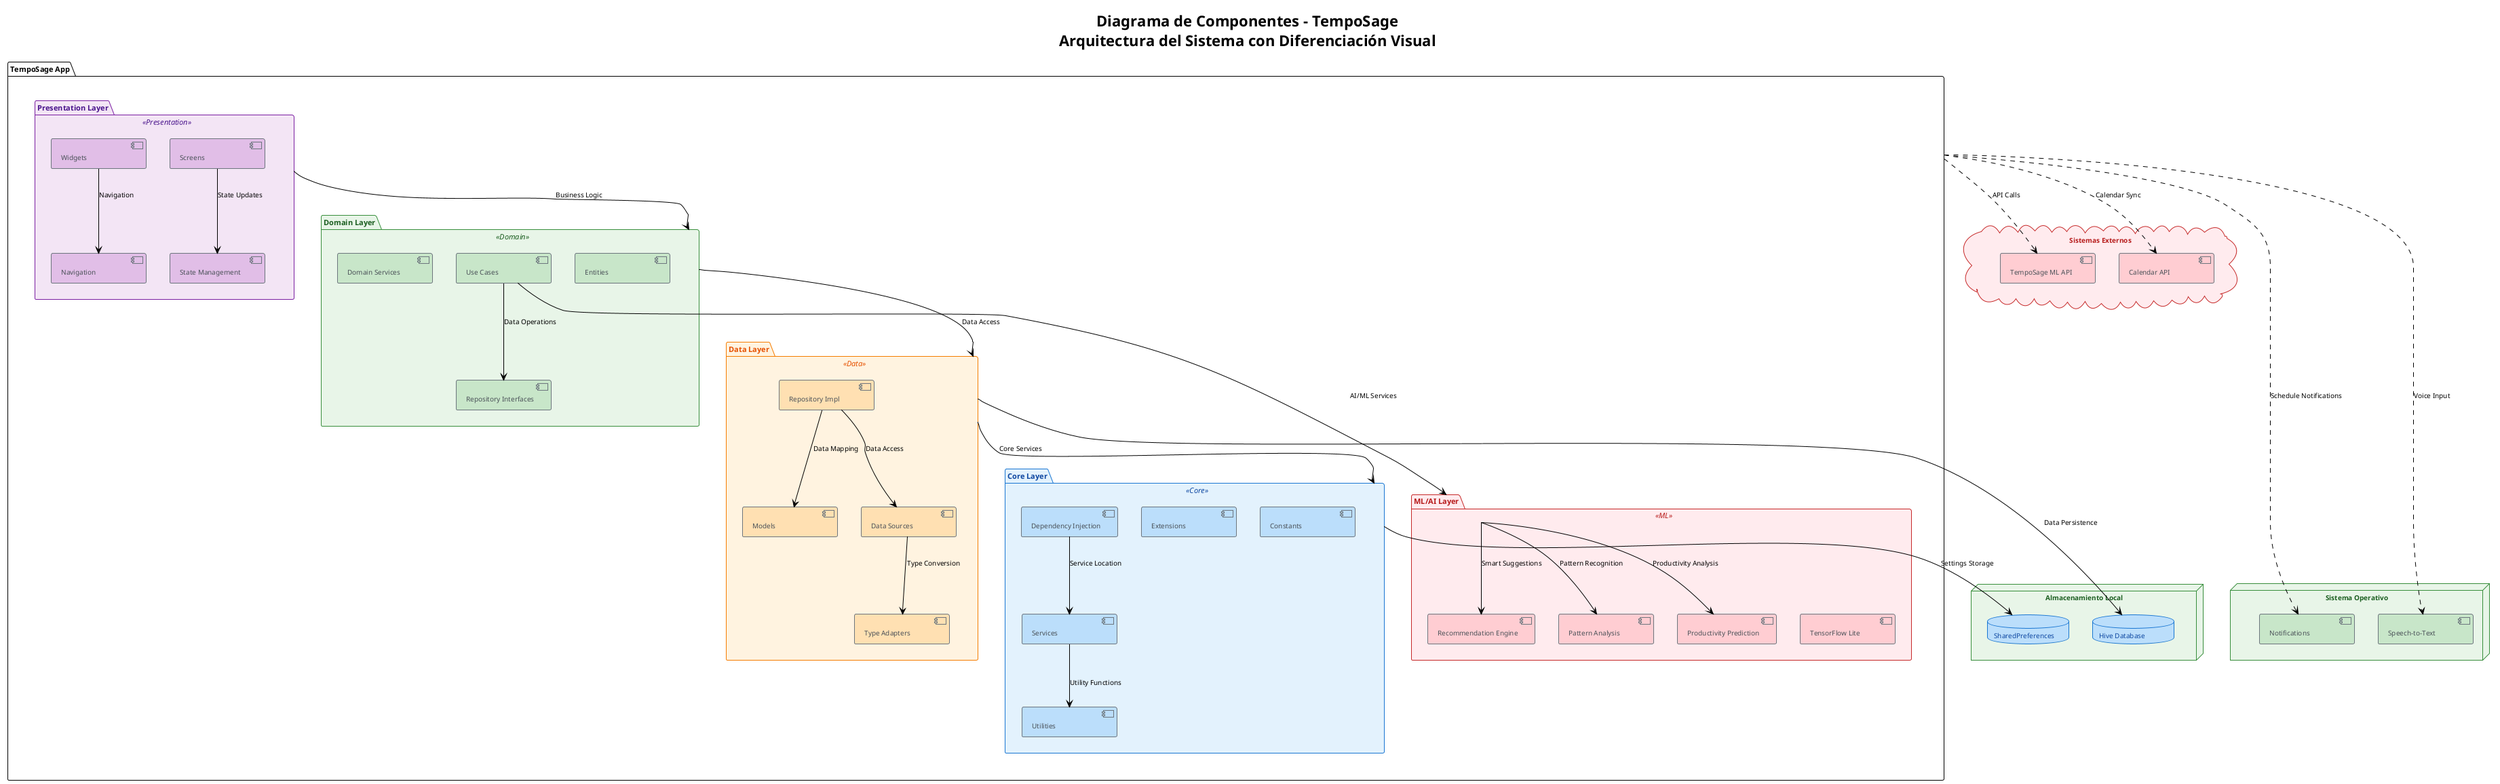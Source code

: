 @startuml TempoSage_Component_Diagram
!theme plain
skinparam backgroundColor #FFFFFF
skinparam defaultFontSize 10
skinparam componentFontSize 10
skinparam packageFontSize 11

' Colores específicos para diferentes tipos de sistemas
skinparam cloud {
    BackgroundColor #FFEBEE
    BorderColor #C62828
    FontColor #B71C1C
}

skinparam node {
    BackgroundColor #E8F5E8
    BorderColor #388E3C
    FontColor #1B5E20
}

skinparam database {
    BackgroundColor #E3F2FD
    BorderColor #1976D2
    FontColor #0D47A1
}

' Colores para capas de la aplicación
skinparam package {
    BackgroundColor<<Presentation>> #F3E5F5
    BorderColor<<Presentation>> #7B1FA2
    FontColor<<Presentation>> #4A148C
}

skinparam package {
    BackgroundColor<<Domain>> #E8F5E8
    BorderColor<<Domain>> #388E3C
    FontColor<<Domain>> #1B5E20
}

skinparam package {
    BackgroundColor<<Data>> #FFF3E0
    BorderColor<<Data>> #F57C00
    FontColor<<Data>> #E65100
}

skinparam package {
    BackgroundColor<<Core>> #E3F2FD
    BorderColor<<Core>> #1976D2
    FontColor<<Core>> #0D47A1
}

skinparam package {
    BackgroundColor<<ML>> #FFEBEE
    BorderColor<<ML>> #C62828
    FontColor<<ML>> #B71C1C
}

skinparam component {
    BackgroundColor #F8F9FA
    BorderColor #6C757D
    FontColor #495057
}

' Layout optimizado para relación 1:1
skinparam minClassWidth 100
skinparam maxMessageSize 120

title Diagrama de Componentes - TempoSage\nArquitectura del Sistema con Diferenciación Visual

' ===========================================
' SISTEMAS EXTERNOS (Superior)
' ===========================================
cloud "Sistemas Externos" as external #FFEBEE {
    component "TempoSage ML API" as mlapi #FFCDD2
    component "Calendar API" as calendar #FFCDD2
}

' ===========================================
' ALMACENAMIENTO LOCAL (Izquierda Superior)
' ===========================================
node "Almacenamiento Local" as storage #E8F5E8 {
    database "Hive Database" as hive #BBDEFB
    database "SharedPreferences" as prefs #BBDEFB
}

' ===========================================
' SISTEMA OPERATIVO (Derecha Superior)
' ===========================================
node "Sistema Operativo" as os #E8F5E8 {
    component "Notifications" as notif #C8E6C9
    component "Speech-to-Text" as stt #C8E6C9
}

' ===========================================
' APLICACIÓN TEMPOSAGE (Centro)
' ===========================================
package "TempoSage App" as app {
    
    ' PRESENTATION LAYER
    package "Presentation Layer" <<Presentation>> as presentation {
        component "Screens" as screens #E1BEE7
        component "Widgets" as widgets #E1BEE7
        component "State Management" as state #E1BEE7
        component "Navigation" as nav #E1BEE7
    }
    
    ' DOMAIN LAYER
    package "Domain Layer" <<Domain>> as domain {
        component "Entities" as entities #C8E6C9
        component "Use Cases" as usecases #C8E6C9
        component "Repository Interfaces" as repo_int #C8E6C9
        component "Domain Services" as domain_serv #C8E6C9
    }
    
    ' DATA LAYER
    package "Data Layer" <<Data>> as data {
        component "Models" as models #FFE0B2
        component "Repository Impl" as repo_impl #FFE0B2
        component "Data Sources" as datasources #FFE0B2
        component "Type Adapters" as adapters #FFE0B2
    }
    
    ' CORE LAYER
    package "Core Layer" <<Core>> as core {
        component "Services" as services #BBDEFB
        component "Utilities" as utils #BBDEFB
        component "Constants" as constants #BBDEFB
        component "Extensions" as extensions #BBDEFB
        component "Dependency Injection" as di #BBDEFB
    }
    
    ' ML/AI LAYER
    package "ML/AI Layer" <<ML>> as ml {
        component "TensorFlow Lite" as tflite #FFCDD2
        component "Pattern Analysis" as patterns #FFCDD2
        component "Productivity Prediction" as prediction #FFCDD2
        component "Recommendation Engine" as recommendations #FFCDD2
    }
}

' ===========================================
' RELACIONES OPTIMIZADAS
' ===========================================

' Conexiones externas
app ..> mlapi : "API Calls"
app ..> calendar : "Calendar Sync"
app ..> notif : "Schedule Notifications"
app ..> stt : "Voice Input"

' Almacenamiento
data --> hive : "Data Persistence"
core --> prefs : "Settings Storage"

' Flujo interno de capas (de arriba hacia abajo)
presentation --> domain : "Business Logic"
domain --> data : "Data Access"
data --> core : "Core Services"

' Relaciones específicas dentro de la app
screens --> state : "State Updates"
widgets --> nav : "Navigation"
usecases --> repo_int : "Data Operations"
repo_impl --> models : "Data Mapping"
repo_impl --> datasources : "Data Access"
datasources --> adapters : "Type Conversion"

' ML/AI connections
usecases --> ml : "AI/ML Services"
ml --> patterns : "Pattern Recognition"
ml --> prediction : "Productivity Analysis"
ml --> recommendations : "Smart Suggestions"

' Core services
di --> services : "Service Location"
services --> utils : "Utility Functions"

' Layout hints para mejor distribución
external -[hidden]down- storage
storage -[hidden]right- os
presentation -[hidden]down- domain
domain -[hidden]down- data
data -[hidden]down- core
core -[hidden]right- ml

@enduml 